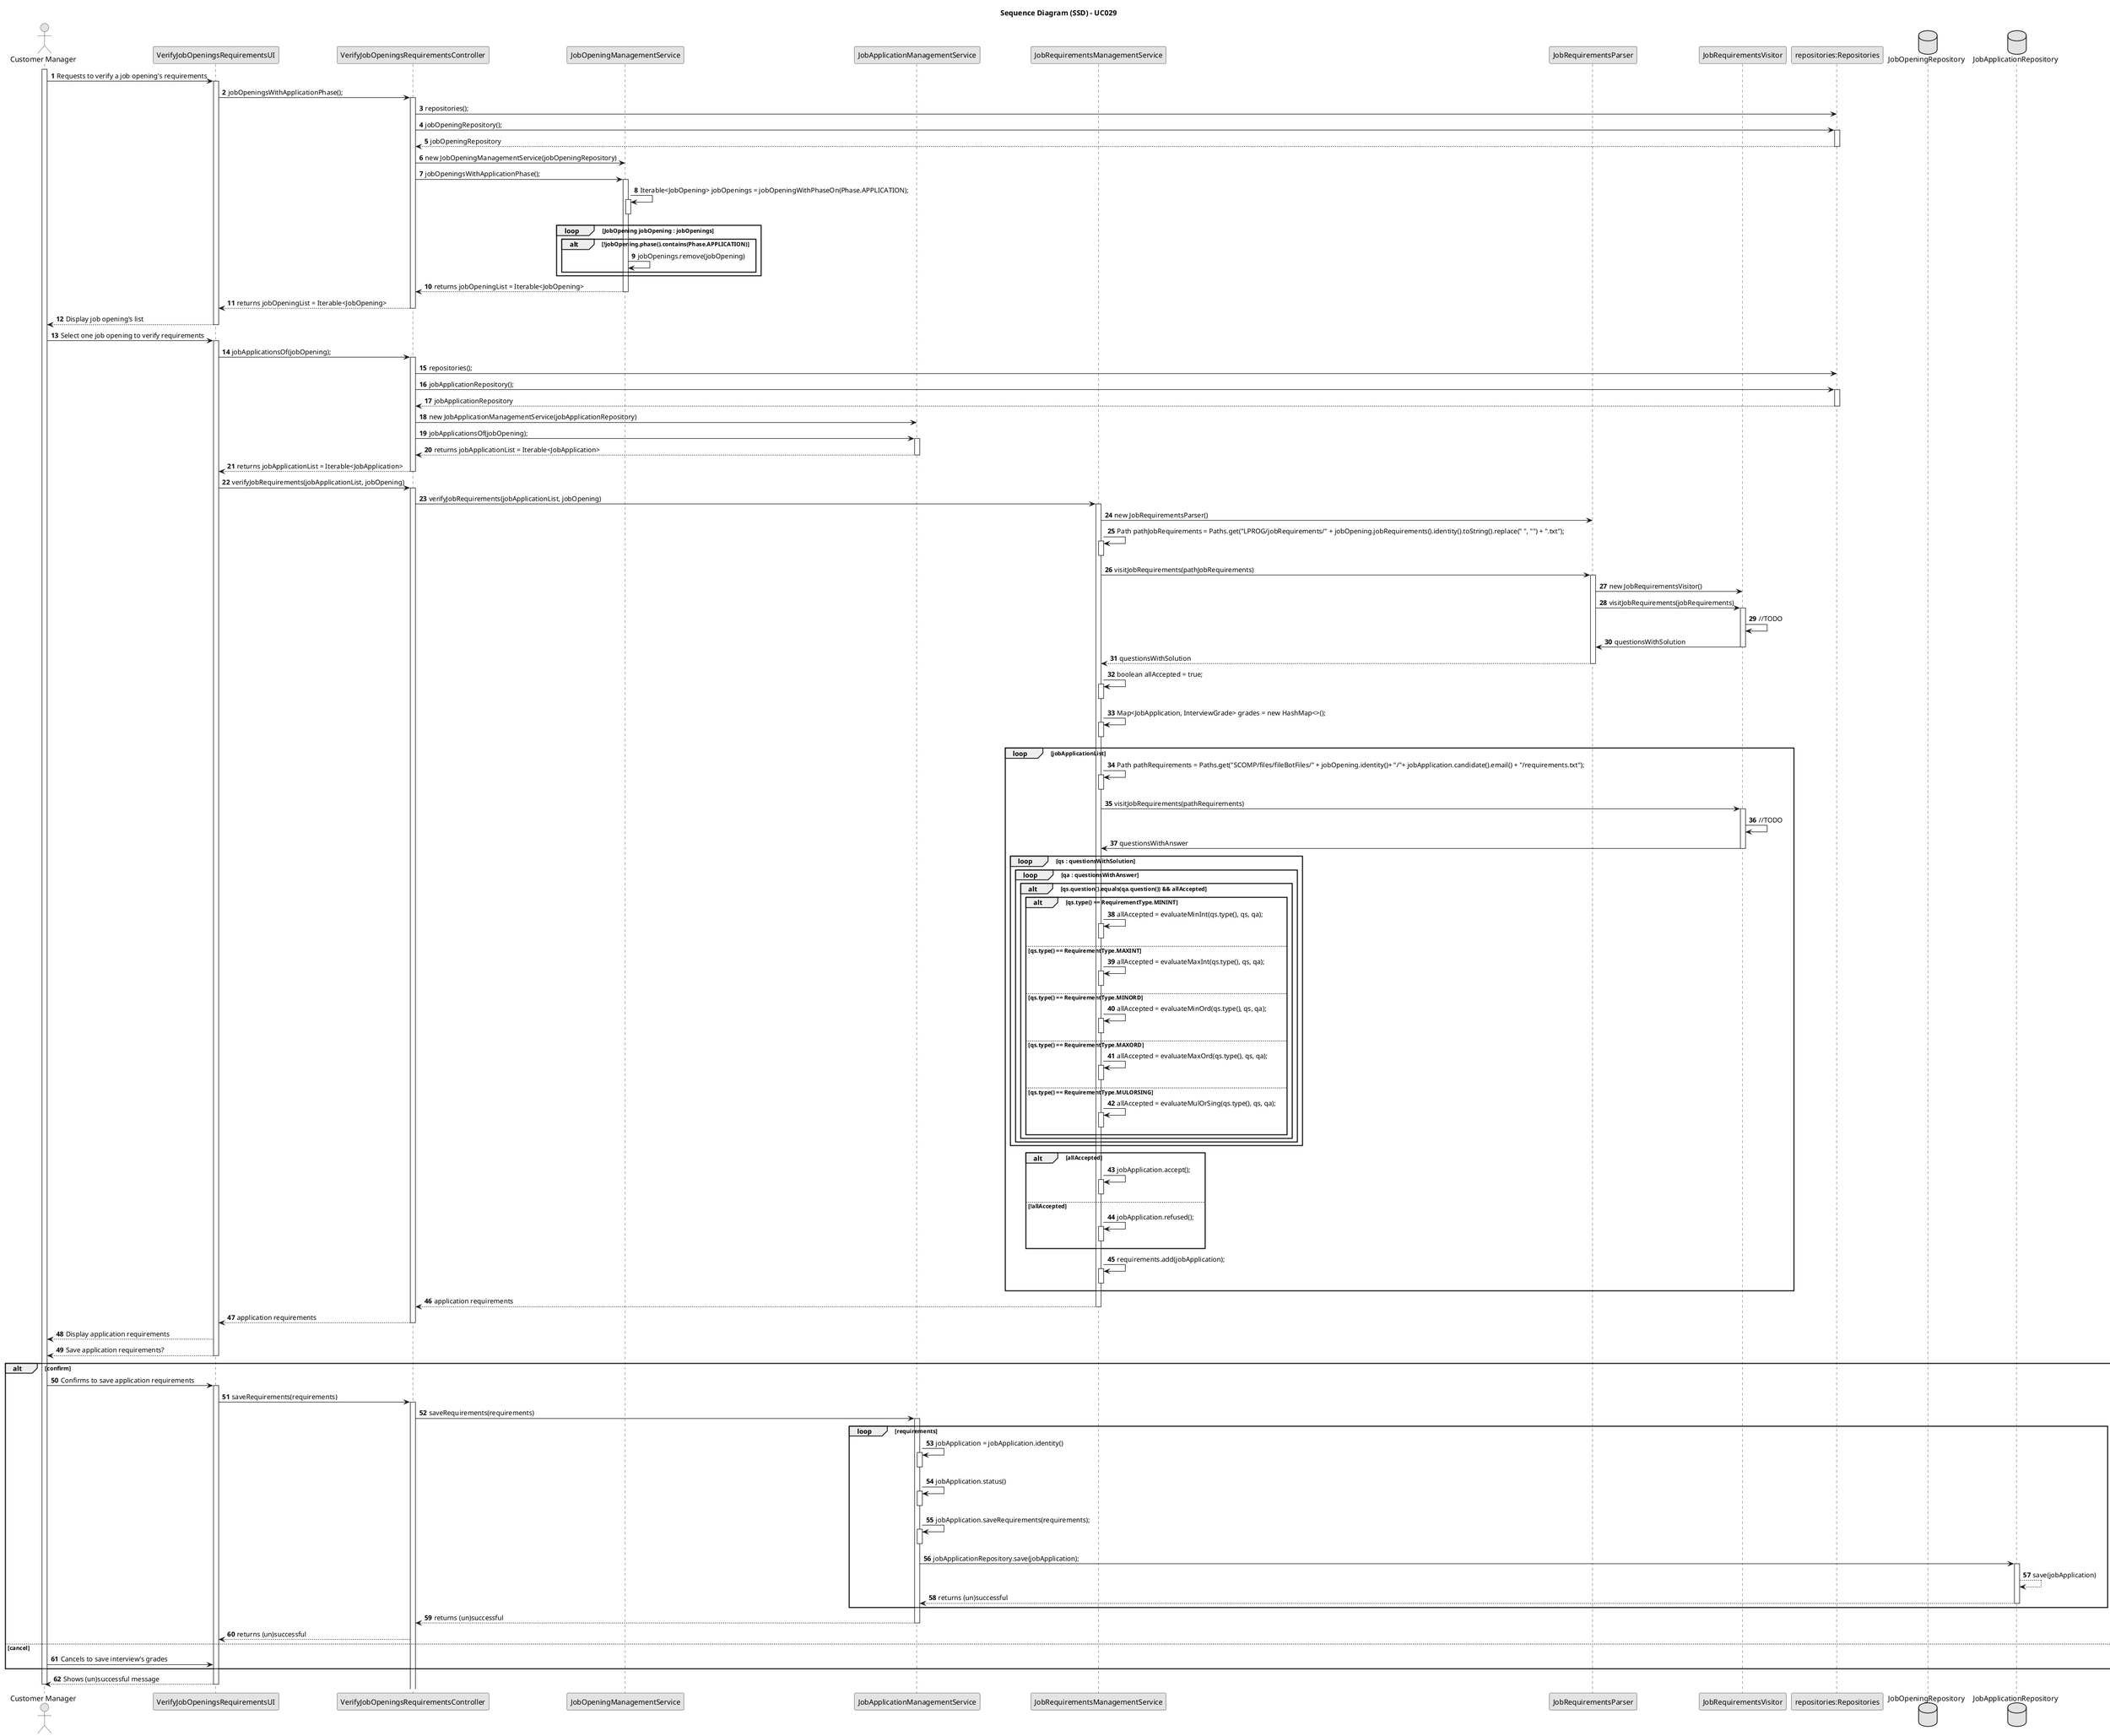 @startuml
skinparam monochrome true
skinparam packageStyle rectangle
skinparam shadowing false

title Sequence Diagram (SSD) - UC029

actor "Customer Manager" as CM
participant "VerifyJobOpeningsRequirementsUI" as UI
participant "VerifyJobOpeningsRequirementsController" as Controller
participant "JobOpeningManagementService" as jobOpeningService
participant "JobApplicationManagementService" as jobApplicationService
participant "JobRequirementsManagementService" as jobRequirementsService
participant "JobRequirementsParser" as jobRequirementsParser
participant "JobRequirementsVisitor" as jobRequirementsVisitor
participant "repositories:Repositories" as repositories
database "JobOpeningRepository" as jobOpeningRepository
database "JobApplicationRepository" as jobApplicationRepository

autonumber 1

activate CM
CM -> UI: Requests to verify a job opening's requirements
    activate UI
    UI -> Controller: jobOpeningsWithApplicationPhase();
        activate Controller
        Controller -> repositories : repositories();
        Controller -> repositories: jobOpeningRepository();
            activate repositories
            repositories --> Controller: jobOpeningRepository
        deactivate repositories
        Controller -> jobOpeningService: new JobOpeningManagementService(jobOpeningRepository)
        Controller -> jobOpeningService: jobOpeningsWithApplicationPhase();
            activate jobOpeningService
            jobOpeningService -> jobOpeningService: Iterable<JobOpening> jobOpenings = jobOpeningWithPhaseOn(Phase.APPLICATION);
                activate jobOpeningService
            deactivate jobOpeningService
            loop JobOpening jobOpening : jobOpenings
                alt !jobOpening.phase().contains(Phase.APPLICATION)
                    jobOpeningService -> jobOpeningService: jobOpenings.remove(jobOpening)
                end alt
            end loop
            jobOpeningService --> Controller: returns jobOpeningList = Iterable<JobOpening>
        deactivate jobOpeningService
        Controller --> UI: returns jobOpeningList = Iterable<JobOpening>
    deactivate Controller
    UI --> CM: Display job opening's list
deactivate UI

CM -> UI: Select one job opening to verify requirements
    activate UI
    UI -> Controller: jobApplicationsOf(jobOpening);
        activate Controller
        Controller -> repositories: repositories();
        Controller -> repositories: jobApplicationRepository();
            activate repositories
            repositories --> Controller: jobApplicationRepository
        deactivate repositories
        Controller -> jobApplicationService: new JobApplicationManagementService(jobApplicationRepository)
        Controller -> jobApplicationService: jobApplicationsOf(jobOpening);
            activate jobApplicationService
            jobApplicationService --> Controller: returns jobApplicationList = Iterable<JobApplication>
        deactivate jobApplicationService
        Controller --> UI: returns jobApplicationList = Iterable<JobApplication>
    deactivate Controller

    UI -> Controller: verifyJobRequirements(jobApplicationList, jobOpening)
        activate Controller
        Controller -> jobRequirementsService: verifyJobRequirements(jobApplicationList, jobOpening)
            activate jobRequirementsService
            jobRequirementsService -> jobRequirementsParser: new JobRequirementsParser()

            jobRequirementsService -> jobRequirementsService : Path pathJobRequirements = Paths.get("LPROG/jobRequirements/" + jobOpening.jobRequirements().identity().toString().replace(" ", "") + ".txt");
                activate jobRequirementsService
            deactivate jobRequirementsService

            jobRequirementsService -> jobRequirementsParser: visitJobRequirements(pathJobRequirements)
                activate jobRequirementsParser
                jobRequirementsParser -> jobRequirementsVisitor: new JobRequirementsVisitor()
                jobRequirementsParser -> jobRequirementsVisitor: visitJobRequirements(jobRequirements)
                    activate jobRequirementsVisitor
                    jobRequirementsVisitor -> jobRequirementsVisitor : //TODO
                    jobRequirementsVisitor -> jobRequirementsParser : questionsWithSolution
                deactivate jobRequirementsVisitor
                jobRequirementsParser --> jobRequirementsService: questionsWithSolution
            deactivate jobRequirementsParser

            jobRequirementsService -> jobRequirementsService: boolean allAccepted = true;
                activate jobRequirementsService
            deactivate jobRequirementsService



            jobRequirementsService -> jobRequirementsService : Map<JobApplication, InterviewGrade> grades = new HashMap<>();
                activate jobRequirementsService
            deactivate jobRequirementsService
            loop jobApplicationList
                jobRequirementsService -> jobRequirementsService :                 Path pathRequirements = Paths.get("SCOMP/files/fileBotFiles/" + jobOpening.identity()+ "/"+ jobApplication.candidate().email() + "/requirements.txt");
                    activate jobRequirementsService
                deactivate jobRequirementsService
                jobRequirementsService -> jobRequirementsVisitor : visitJobRequirements(pathRequirements)
                    activate jobRequirementsVisitor
                    jobRequirementsVisitor -> jobRequirementsVisitor : //TODO
                    jobRequirementsVisitor -> jobRequirementsService : questionsWithAnswer
                deactivate jobRequirementsVisitor



                loop qs : questionsWithSolution
                    loop qa : questionsWithAnswer
                        alt qs.question().equals(qa.question()) && allAccepted
                            alt qs.type() == RequirementType.MININT
                                jobRequirementsService -> jobRequirementsService : allAccepted = evaluateMinInt(qs.type(), qs, qa);
                                    activate jobRequirementsService
                                deactivate jobRequirementsService
                            else qs.type() == RequirementType.MAXINT
                                jobRequirementsService -> jobRequirementsService : allAccepted = evaluateMaxInt(qs.type(), qs, qa);
                                    activate jobRequirementsService
                                deactivate jobRequirementsService

                            else qs.type() == RequirementType.MINORD
                                jobRequirementsService -> jobRequirementsService : allAccepted = evaluateMinOrd(qs.type(), qs, qa);
                                    activate jobRequirementsService
                                deactivate jobRequirementsService

                              else qs.type() == RequirementType.MAXORD
                                  jobRequirementsService -> jobRequirementsService : allAccepted = evaluateMaxOrd(qs.type(), qs, qa);
                                      activate jobRequirementsService
                                  deactivate jobRequirementsService

                              else qs.type() == RequirementType.MULORSING
                             jobRequirementsService -> jobRequirementsService : allAccepted = evaluateMulOrSing(qs.type(), qs, qa);
                                 activate jobRequirementsService
                             deactivate jobRequirementsService

                            end alt
                        end alt
                    end loop
                end loop

                alt allAccepted

                jobRequirementsService -> jobRequirementsService: jobApplication.accept();

                    activate jobRequirementsService
                deactivate jobRequirementsService
                else !allAccepted
                    jobRequirementsService -> jobRequirementsService: jobApplication.refused();
                    activate jobRequirementsService
                deactivate jobRequirementsService
                end alt

                jobRequirementsService -> jobRequirementsService : requirements.add(jobApplication);
                    activate jobRequirementsService
                deactivate jobRequirementsService
            end loop
            jobRequirementsService -->  Controller: application requirements
        deactivate jobRequirementsService
        Controller --> UI: application requirements
    deactivate Controller

    UI --> CM: Display application requirements
    UI --> CM: Save application requirements?
    deactivate UI

    alt confirm
    CM -> UI: Confirms to save application requirements
        activate UI
        UI -> Controller: saveRequirements(requirements)
            activate Controller
            Controller -> jobApplicationService: saveRequirements(requirements)
                activate jobApplicationService
                loop requirements
                    jobApplicationService -> jobApplicationService: jobApplication = jobApplication.identity()
                        activate jobApplicationService
                    deactivate jobApplicationService
                    jobApplicationService -> jobApplicationService: jobApplication.status()
                        activate jobApplicationService
                    deactivate jobApplicationService
                    jobApplicationService -> jobApplicationService: jobApplication.saveRequirements(requirements);
                        activate jobApplicationService
                    deactivate jobApplicationService
                    jobApplicationService -> jobApplicationRepository: jobApplicationRepository.save(jobApplication);
                        activate jobApplicationRepository
                        jobApplicationRepository --> jobApplicationRepository: save(jobApplication)
                        jobApplicationRepository --> jobApplicationService: returns (un)successful
                    deactivate jobApplicationRepository
                end loop
                jobApplicationService --> Controller: returns (un)successful
            deactivate jobApplicationService
            Controller --> UI: returns (un)successful

    else cancel
    CM -> UI: Cancels to save interview's grades
    end alt
    UI --> CM: Shows (un)successful message
    deactivate UI
deactivate CM

@enduml